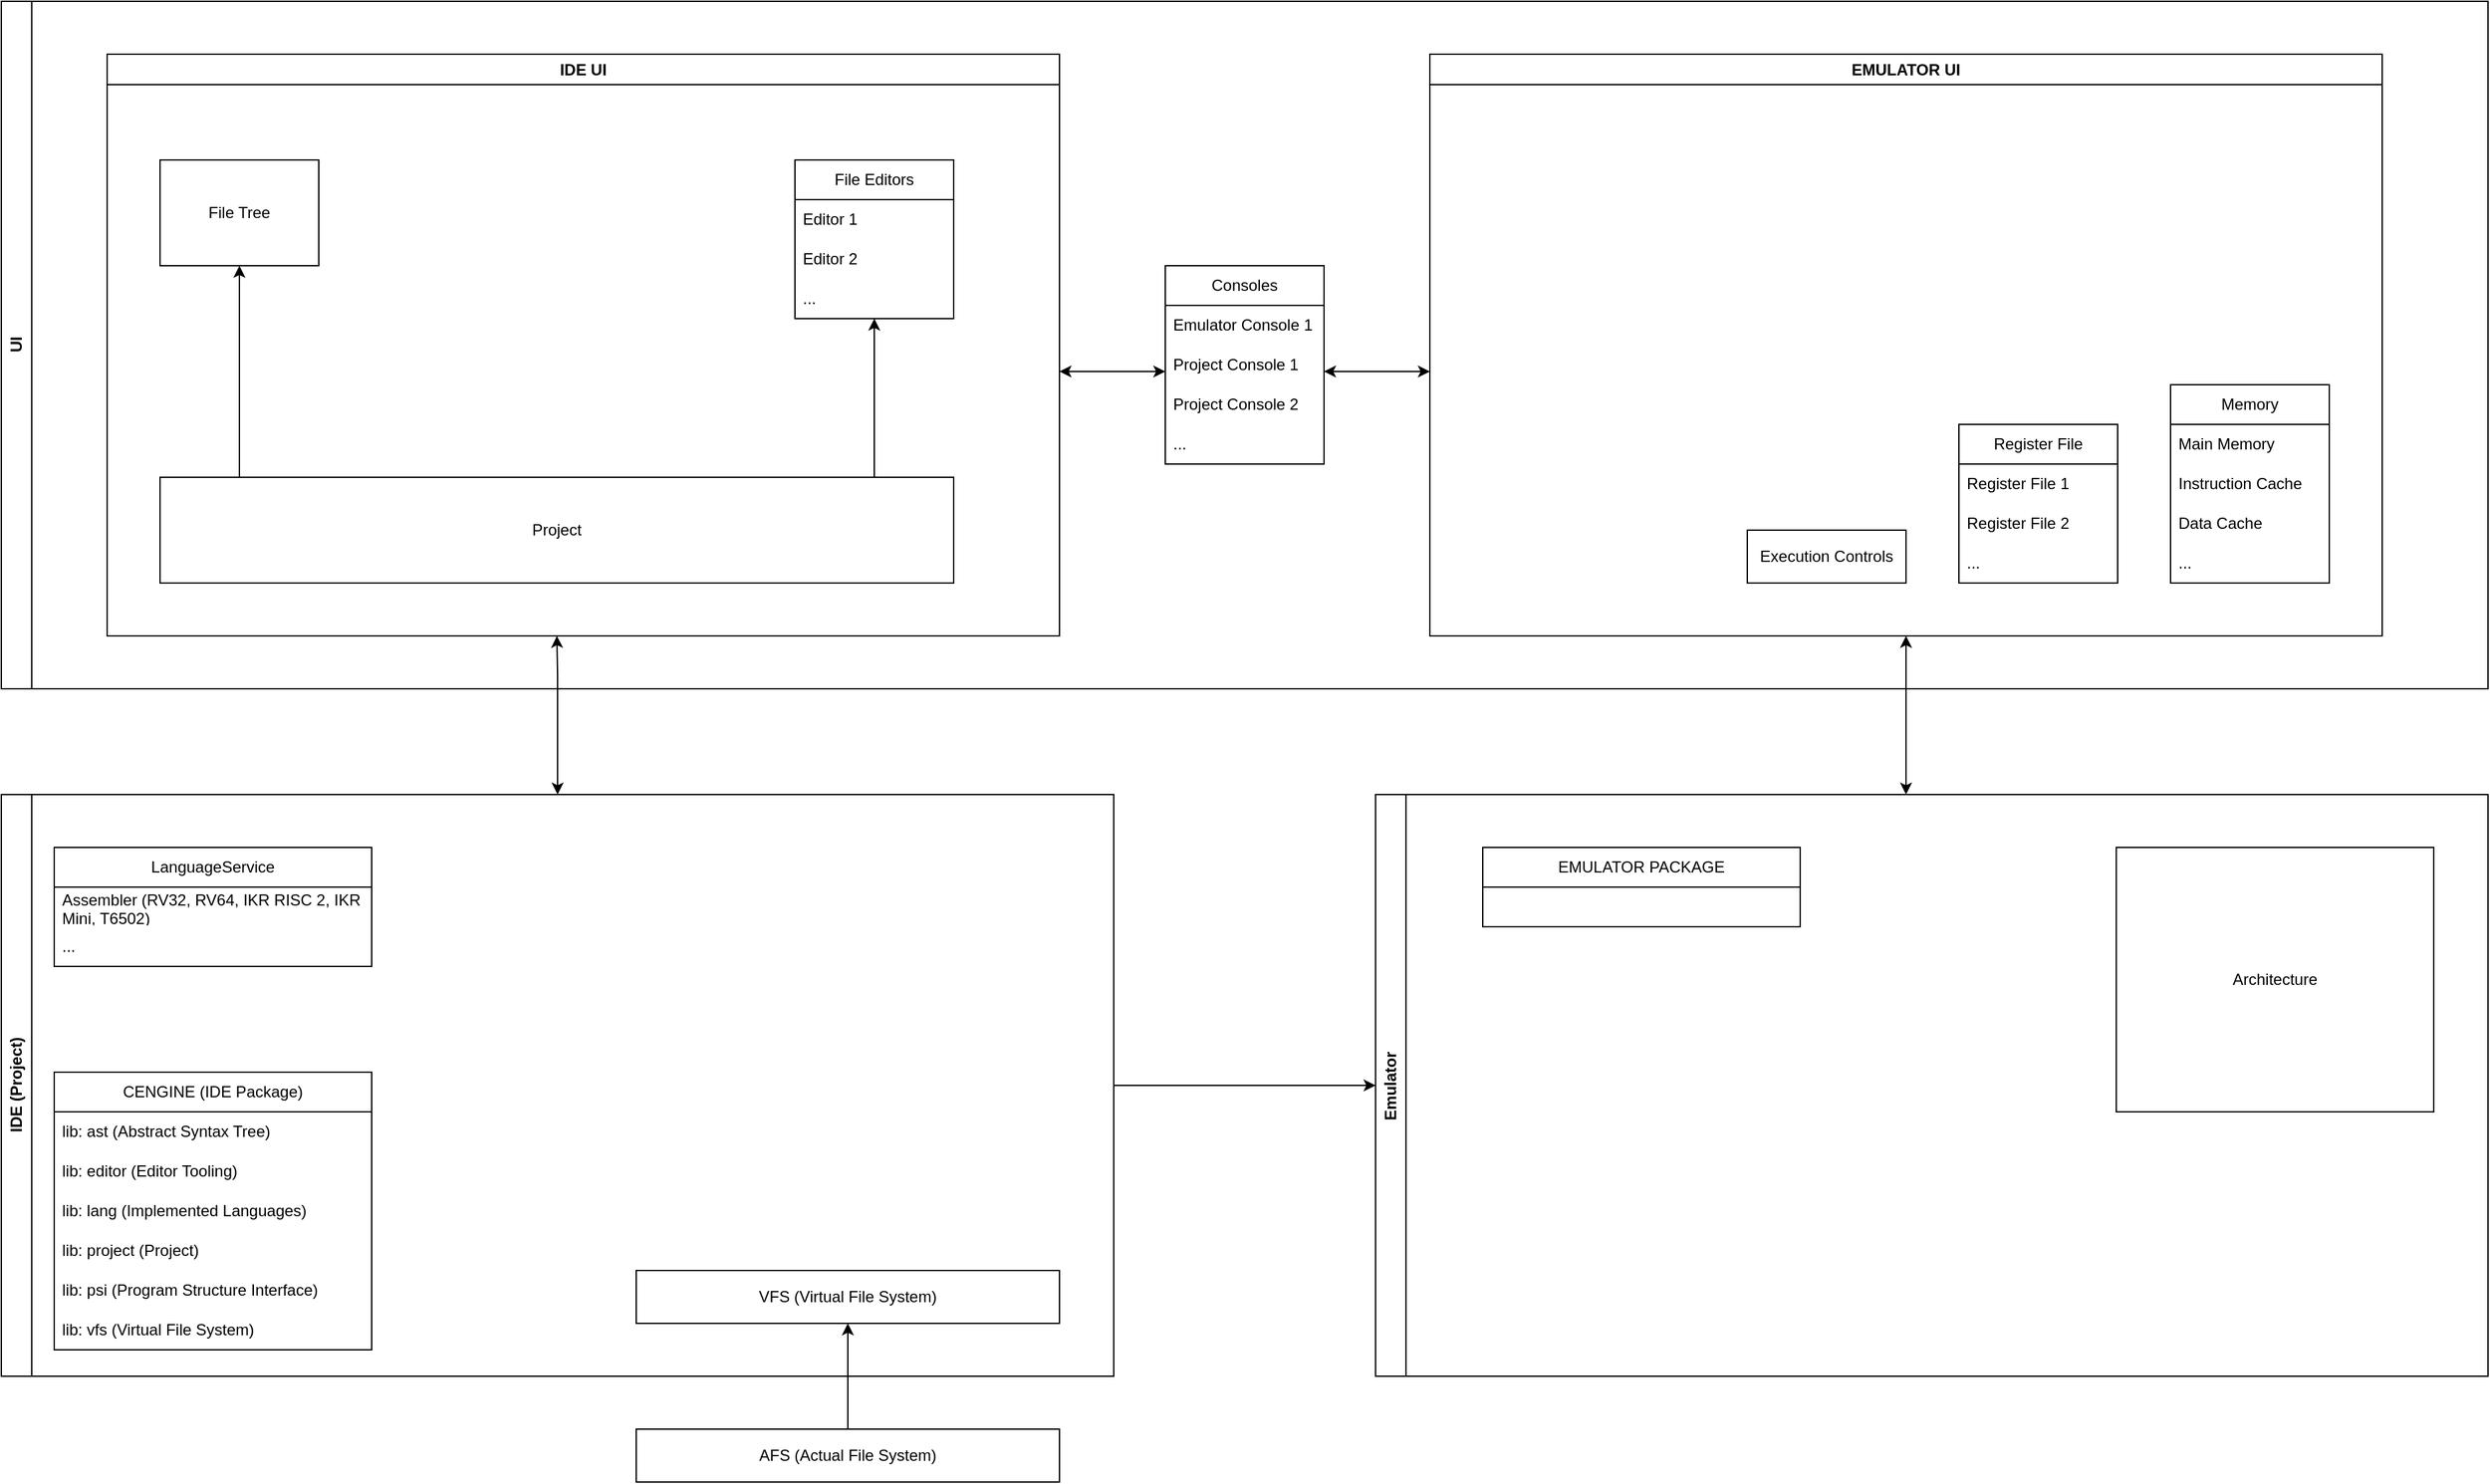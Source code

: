 <mxfile version="24.6.4" type="device">
  <diagram name="Seite-1" id="8udzMbejJx4fgqFfNixB">
    <mxGraphModel dx="1434" dy="836" grid="1" gridSize="10" guides="1" tooltips="1" connect="1" arrows="1" fold="1" page="1" pageScale="1" pageWidth="827" pageHeight="1169" math="0" shadow="0">
      <root>
        <mxCell id="0" />
        <mxCell id="1" parent="0" />
        <mxCell id="Bn2o-F2bhLCTl_N0Lpy1-5" value="UI" style="swimlane;horizontal=0;whiteSpace=wrap;html=1;" parent="1" vertex="1">
          <mxGeometry x="40" y="40" width="1880" height="520" as="geometry" />
        </mxCell>
        <mxCell id="_CDpRcxAlrdLWrJK8iBY-21" style="edgeStyle=orthogonalEdgeStyle;rounded=0;orthogonalLoop=1;jettySize=auto;html=1;startArrow=classic;startFill=1;" parent="Bn2o-F2bhLCTl_N0Lpy1-5" source="_CDpRcxAlrdLWrJK8iBY-1" target="_CDpRcxAlrdLWrJK8iBY-9" edge="1">
          <mxGeometry relative="1" as="geometry">
            <Array as="points">
              <mxPoint x="860" y="280" />
              <mxPoint x="860" y="280" />
            </Array>
          </mxGeometry>
        </mxCell>
        <mxCell id="_CDpRcxAlrdLWrJK8iBY-1" value="IDE UI" style="swimlane;whiteSpace=wrap;html=1;" parent="Bn2o-F2bhLCTl_N0Lpy1-5" vertex="1">
          <mxGeometry x="80" y="40" width="720" height="440" as="geometry" />
        </mxCell>
        <mxCell id="_CDpRcxAlrdLWrJK8iBY-5" value="File Editors" style="swimlane;fontStyle=0;childLayout=stackLayout;horizontal=1;startSize=30;horizontalStack=0;resizeParent=1;resizeParentMax=0;resizeLast=0;collapsible=1;marginBottom=0;whiteSpace=wrap;html=1;" parent="_CDpRcxAlrdLWrJK8iBY-1" vertex="1">
          <mxGeometry x="520" y="80" width="120" height="120" as="geometry" />
        </mxCell>
        <mxCell id="_CDpRcxAlrdLWrJK8iBY-6" value="Editor 1" style="text;strokeColor=none;fillColor=none;align=left;verticalAlign=middle;spacingLeft=4;spacingRight=4;overflow=hidden;points=[[0,0.5],[1,0.5]];portConstraint=eastwest;rotatable=0;whiteSpace=wrap;html=1;" parent="_CDpRcxAlrdLWrJK8iBY-5" vertex="1">
          <mxGeometry y="30" width="120" height="30" as="geometry" />
        </mxCell>
        <mxCell id="_CDpRcxAlrdLWrJK8iBY-7" value="Editor 2" style="text;strokeColor=none;fillColor=none;align=left;verticalAlign=middle;spacingLeft=4;spacingRight=4;overflow=hidden;points=[[0,0.5],[1,0.5]];portConstraint=eastwest;rotatable=0;whiteSpace=wrap;html=1;" parent="_CDpRcxAlrdLWrJK8iBY-5" vertex="1">
          <mxGeometry y="60" width="120" height="30" as="geometry" />
        </mxCell>
        <mxCell id="_CDpRcxAlrdLWrJK8iBY-8" value="..." style="text;strokeColor=none;fillColor=none;align=left;verticalAlign=middle;spacingLeft=4;spacingRight=4;overflow=hidden;points=[[0,0.5],[1,0.5]];portConstraint=eastwest;rotatable=0;whiteSpace=wrap;html=1;" parent="_CDpRcxAlrdLWrJK8iBY-5" vertex="1">
          <mxGeometry y="90" width="120" height="30" as="geometry" />
        </mxCell>
        <mxCell id="_CDpRcxAlrdLWrJK8iBY-20" style="edgeStyle=orthogonalEdgeStyle;rounded=0;orthogonalLoop=1;jettySize=auto;html=1;" parent="_CDpRcxAlrdLWrJK8iBY-1" source="_CDpRcxAlrdLWrJK8iBY-19" target="_CDpRcxAlrdLWrJK8iBY-5" edge="1">
          <mxGeometry relative="1" as="geometry">
            <Array as="points">
              <mxPoint x="580" y="300" />
              <mxPoint x="580" y="300" />
            </Array>
          </mxGeometry>
        </mxCell>
        <mxCell id="gYpO4lGmnNWJcSIkt6j5-2" style="edgeStyle=orthogonalEdgeStyle;rounded=0;orthogonalLoop=1;jettySize=auto;html=1;" edge="1" parent="_CDpRcxAlrdLWrJK8iBY-1" source="_CDpRcxAlrdLWrJK8iBY-19" target="gYpO4lGmnNWJcSIkt6j5-1">
          <mxGeometry relative="1" as="geometry">
            <Array as="points">
              <mxPoint x="100" y="300" />
              <mxPoint x="100" y="300" />
            </Array>
          </mxGeometry>
        </mxCell>
        <mxCell id="_CDpRcxAlrdLWrJK8iBY-19" value="&lt;div&gt;Project&lt;/div&gt;" style="rounded=0;whiteSpace=wrap;html=1;" parent="_CDpRcxAlrdLWrJK8iBY-1" vertex="1">
          <mxGeometry x="40" y="320" width="600" height="80" as="geometry" />
        </mxCell>
        <mxCell id="gYpO4lGmnNWJcSIkt6j5-1" value="File Tree" style="rounded=0;whiteSpace=wrap;html=1;" vertex="1" parent="_CDpRcxAlrdLWrJK8iBY-1">
          <mxGeometry x="40" y="80" width="120" height="80" as="geometry" />
        </mxCell>
        <mxCell id="_CDpRcxAlrdLWrJK8iBY-9" value="Consoles" style="swimlane;fontStyle=0;childLayout=stackLayout;horizontal=1;startSize=30;horizontalStack=0;resizeParent=1;resizeParentMax=0;resizeLast=0;collapsible=1;marginBottom=0;whiteSpace=wrap;html=1;" parent="Bn2o-F2bhLCTl_N0Lpy1-5" vertex="1">
          <mxGeometry x="880" y="200" width="120" height="150" as="geometry" />
        </mxCell>
        <mxCell id="_CDpRcxAlrdLWrJK8iBY-10" value="Emulator Console 1" style="text;strokeColor=none;fillColor=none;align=left;verticalAlign=middle;spacingLeft=4;spacingRight=4;overflow=hidden;points=[[0,0.5],[1,0.5]];portConstraint=eastwest;rotatable=0;whiteSpace=wrap;html=1;" parent="_CDpRcxAlrdLWrJK8iBY-9" vertex="1">
          <mxGeometry y="30" width="120" height="30" as="geometry" />
        </mxCell>
        <mxCell id="_CDpRcxAlrdLWrJK8iBY-11" value="Project Console 1" style="text;strokeColor=none;fillColor=none;align=left;verticalAlign=middle;spacingLeft=4;spacingRight=4;overflow=hidden;points=[[0,0.5],[1,0.5]];portConstraint=eastwest;rotatable=0;whiteSpace=wrap;html=1;" parent="_CDpRcxAlrdLWrJK8iBY-9" vertex="1">
          <mxGeometry y="60" width="120" height="30" as="geometry" />
        </mxCell>
        <mxCell id="_CDpRcxAlrdLWrJK8iBY-12" value="Project Console 2" style="text;strokeColor=none;fillColor=none;align=left;verticalAlign=middle;spacingLeft=4;spacingRight=4;overflow=hidden;points=[[0,0.5],[1,0.5]];portConstraint=eastwest;rotatable=0;whiteSpace=wrap;html=1;" parent="_CDpRcxAlrdLWrJK8iBY-9" vertex="1">
          <mxGeometry y="90" width="120" height="30" as="geometry" />
        </mxCell>
        <mxCell id="_CDpRcxAlrdLWrJK8iBY-13" value="..." style="text;strokeColor=none;fillColor=none;align=left;verticalAlign=middle;spacingLeft=4;spacingRight=4;overflow=hidden;points=[[0,0.5],[1,0.5]];portConstraint=eastwest;rotatable=0;whiteSpace=wrap;html=1;" parent="_CDpRcxAlrdLWrJK8iBY-9" vertex="1">
          <mxGeometry y="120" width="120" height="30" as="geometry" />
        </mxCell>
        <mxCell id="_CDpRcxAlrdLWrJK8iBY-34" style="edgeStyle=orthogonalEdgeStyle;rounded=0;orthogonalLoop=1;jettySize=auto;html=1;startArrow=classic;startFill=1;" parent="Bn2o-F2bhLCTl_N0Lpy1-5" source="_CDpRcxAlrdLWrJK8iBY-22" target="_CDpRcxAlrdLWrJK8iBY-9" edge="1">
          <mxGeometry relative="1" as="geometry">
            <Array as="points">
              <mxPoint x="1030" y="280" />
              <mxPoint x="1030" y="280" />
            </Array>
          </mxGeometry>
        </mxCell>
        <mxCell id="_CDpRcxAlrdLWrJK8iBY-22" value="EMULATOR UI" style="swimlane;whiteSpace=wrap;html=1;" parent="Bn2o-F2bhLCTl_N0Lpy1-5" vertex="1">
          <mxGeometry x="1080" y="40" width="720" height="440" as="geometry" />
        </mxCell>
        <mxCell id="_CDpRcxAlrdLWrJK8iBY-24" value="Register File" style="swimlane;fontStyle=0;childLayout=stackLayout;horizontal=1;startSize=30;horizontalStack=0;resizeParent=1;resizeParentMax=0;resizeLast=0;collapsible=1;marginBottom=0;whiteSpace=wrap;html=1;" parent="_CDpRcxAlrdLWrJK8iBY-22" vertex="1">
          <mxGeometry x="400" y="280" width="120" height="120" as="geometry" />
        </mxCell>
        <mxCell id="_CDpRcxAlrdLWrJK8iBY-25" value="Register File 1" style="text;strokeColor=none;fillColor=none;align=left;verticalAlign=middle;spacingLeft=4;spacingRight=4;overflow=hidden;points=[[0,0.5],[1,0.5]];portConstraint=eastwest;rotatable=0;whiteSpace=wrap;html=1;" parent="_CDpRcxAlrdLWrJK8iBY-24" vertex="1">
          <mxGeometry y="30" width="120" height="30" as="geometry" />
        </mxCell>
        <mxCell id="_CDpRcxAlrdLWrJK8iBY-26" value="Register File 2" style="text;strokeColor=none;fillColor=none;align=left;verticalAlign=middle;spacingLeft=4;spacingRight=4;overflow=hidden;points=[[0,0.5],[1,0.5]];portConstraint=eastwest;rotatable=0;whiteSpace=wrap;html=1;" parent="_CDpRcxAlrdLWrJK8iBY-24" vertex="1">
          <mxGeometry y="60" width="120" height="30" as="geometry" />
        </mxCell>
        <mxCell id="_CDpRcxAlrdLWrJK8iBY-27" value="..." style="text;strokeColor=none;fillColor=none;align=left;verticalAlign=middle;spacingLeft=4;spacingRight=4;overflow=hidden;points=[[0,0.5],[1,0.5]];portConstraint=eastwest;rotatable=0;whiteSpace=wrap;html=1;" parent="_CDpRcxAlrdLWrJK8iBY-24" vertex="1">
          <mxGeometry y="90" width="120" height="30" as="geometry" />
        </mxCell>
        <mxCell id="_CDpRcxAlrdLWrJK8iBY-28" value="Memory" style="swimlane;fontStyle=0;childLayout=stackLayout;horizontal=1;startSize=30;horizontalStack=0;resizeParent=1;resizeParentMax=0;resizeLast=0;collapsible=1;marginBottom=0;whiteSpace=wrap;html=1;" parent="_CDpRcxAlrdLWrJK8iBY-22" vertex="1">
          <mxGeometry x="560" y="250" width="120" height="150" as="geometry" />
        </mxCell>
        <mxCell id="_CDpRcxAlrdLWrJK8iBY-29" value="Main Memory" style="text;strokeColor=none;fillColor=none;align=left;verticalAlign=middle;spacingLeft=4;spacingRight=4;overflow=hidden;points=[[0,0.5],[1,0.5]];portConstraint=eastwest;rotatable=0;whiteSpace=wrap;html=1;" parent="_CDpRcxAlrdLWrJK8iBY-28" vertex="1">
          <mxGeometry y="30" width="120" height="30" as="geometry" />
        </mxCell>
        <mxCell id="_CDpRcxAlrdLWrJK8iBY-30" value="Instruction Cache&amp;nbsp;" style="text;strokeColor=none;fillColor=none;align=left;verticalAlign=middle;spacingLeft=4;spacingRight=4;overflow=hidden;points=[[0,0.5],[1,0.5]];portConstraint=eastwest;rotatable=0;whiteSpace=wrap;html=1;" parent="_CDpRcxAlrdLWrJK8iBY-28" vertex="1">
          <mxGeometry y="60" width="120" height="30" as="geometry" />
        </mxCell>
        <mxCell id="_CDpRcxAlrdLWrJK8iBY-31" value="Data Cache" style="text;strokeColor=none;fillColor=none;align=left;verticalAlign=middle;spacingLeft=4;spacingRight=4;overflow=hidden;points=[[0,0.5],[1,0.5]];portConstraint=eastwest;rotatable=0;whiteSpace=wrap;html=1;" parent="_CDpRcxAlrdLWrJK8iBY-28" vertex="1">
          <mxGeometry y="90" width="120" height="30" as="geometry" />
        </mxCell>
        <mxCell id="_CDpRcxAlrdLWrJK8iBY-32" value="..." style="text;strokeColor=none;fillColor=none;align=left;verticalAlign=middle;spacingLeft=4;spacingRight=4;overflow=hidden;points=[[0,0.5],[1,0.5]];portConstraint=eastwest;rotatable=0;whiteSpace=wrap;html=1;" parent="_CDpRcxAlrdLWrJK8iBY-28" vertex="1">
          <mxGeometry y="120" width="120" height="30" as="geometry" />
        </mxCell>
        <mxCell id="_CDpRcxAlrdLWrJK8iBY-33" value="Execution Controls" style="rounded=0;whiteSpace=wrap;html=1;" parent="_CDpRcxAlrdLWrJK8iBY-22" vertex="1">
          <mxGeometry x="240" y="360" width="120" height="40" as="geometry" />
        </mxCell>
        <mxCell id="Bn2o-F2bhLCTl_N0Lpy1-25" style="edgeStyle=orthogonalEdgeStyle;rounded=0;orthogonalLoop=1;jettySize=auto;html=1;" parent="1" source="Bn2o-F2bhLCTl_N0Lpy1-11" target="Bn2o-F2bhLCTl_N0Lpy1-18" edge="1">
          <mxGeometry relative="1" as="geometry" />
        </mxCell>
        <mxCell id="_CDpRcxAlrdLWrJK8iBY-2" style="edgeStyle=orthogonalEdgeStyle;rounded=0;orthogonalLoop=1;jettySize=auto;html=1;startArrow=classic;startFill=1;" parent="1" source="Bn2o-F2bhLCTl_N0Lpy1-11" target="_CDpRcxAlrdLWrJK8iBY-1" edge="1">
          <mxGeometry relative="1" as="geometry">
            <Array as="points">
              <mxPoint x="460" y="550" />
              <mxPoint x="460" y="550" />
            </Array>
          </mxGeometry>
        </mxCell>
        <mxCell id="Bn2o-F2bhLCTl_N0Lpy1-11" value="IDE (Project)" style="swimlane;horizontal=0;whiteSpace=wrap;html=1;" parent="1" vertex="1">
          <mxGeometry x="40" y="640" width="841.05" height="440" as="geometry" />
        </mxCell>
        <mxCell id="Bn2o-F2bhLCTl_N0Lpy1-1" value="VFS (Virtual File System)" style="rounded=0;whiteSpace=wrap;html=1;" parent="Bn2o-F2bhLCTl_N0Lpy1-11" vertex="1">
          <mxGeometry x="480" y="360" width="320" height="40" as="geometry" />
        </mxCell>
        <mxCell id="Bn2o-F2bhLCTl_N0Lpy1-31" value="CENGINE (IDE Package)" style="swimlane;fontStyle=0;childLayout=stackLayout;horizontal=1;startSize=30;horizontalStack=0;resizeParent=1;resizeParentMax=0;resizeLast=0;collapsible=1;marginBottom=0;whiteSpace=wrap;html=1;" parent="Bn2o-F2bhLCTl_N0Lpy1-11" vertex="1">
          <mxGeometry x="40" y="210" width="240" height="210" as="geometry" />
        </mxCell>
        <mxCell id="Bn2o-F2bhLCTl_N0Lpy1-32" value="lib: ast (Abstract Syntax Tree)" style="text;strokeColor=none;fillColor=none;align=left;verticalAlign=middle;spacingLeft=4;spacingRight=4;overflow=hidden;points=[[0,0.5],[1,0.5]];portConstraint=eastwest;rotatable=0;whiteSpace=wrap;html=1;" parent="Bn2o-F2bhLCTl_N0Lpy1-31" vertex="1">
          <mxGeometry y="30" width="240" height="30" as="geometry" />
        </mxCell>
        <mxCell id="Bn2o-F2bhLCTl_N0Lpy1-33" value="lib: editor (Editor Tooling)" style="text;strokeColor=none;fillColor=none;align=left;verticalAlign=middle;spacingLeft=4;spacingRight=4;overflow=hidden;points=[[0,0.5],[1,0.5]];portConstraint=eastwest;rotatable=0;whiteSpace=wrap;html=1;" parent="Bn2o-F2bhLCTl_N0Lpy1-31" vertex="1">
          <mxGeometry y="60" width="240" height="30" as="geometry" />
        </mxCell>
        <mxCell id="Bn2o-F2bhLCTl_N0Lpy1-35" value="lib: lang (Implemented Languages)" style="text;strokeColor=none;fillColor=none;align=left;verticalAlign=middle;spacingLeft=4;spacingRight=4;overflow=hidden;points=[[0,0.5],[1,0.5]];portConstraint=eastwest;rotatable=0;whiteSpace=wrap;html=1;" parent="Bn2o-F2bhLCTl_N0Lpy1-31" vertex="1">
          <mxGeometry y="90" width="240" height="30" as="geometry" />
        </mxCell>
        <mxCell id="Bn2o-F2bhLCTl_N0Lpy1-37" value="lib: project (Project)" style="text;strokeColor=none;fillColor=none;align=left;verticalAlign=middle;spacingLeft=4;spacingRight=4;overflow=hidden;points=[[0,0.5],[1,0.5]];portConstraint=eastwest;rotatable=0;whiteSpace=wrap;html=1;" parent="Bn2o-F2bhLCTl_N0Lpy1-31" vertex="1">
          <mxGeometry y="120" width="240" height="30" as="geometry" />
        </mxCell>
        <mxCell id="Bn2o-F2bhLCTl_N0Lpy1-38" value="lib: psi (Program Structure Interface)" style="text;strokeColor=none;fillColor=none;align=left;verticalAlign=middle;spacingLeft=4;spacingRight=4;overflow=hidden;points=[[0,0.5],[1,0.5]];portConstraint=eastwest;rotatable=0;whiteSpace=wrap;html=1;" parent="Bn2o-F2bhLCTl_N0Lpy1-31" vertex="1">
          <mxGeometry y="150" width="240" height="30" as="geometry" />
        </mxCell>
        <mxCell id="Bn2o-F2bhLCTl_N0Lpy1-34" value="lib: vfs (Virtual File System)" style="text;strokeColor=none;fillColor=none;align=left;verticalAlign=middle;spacingLeft=4;spacingRight=4;overflow=hidden;points=[[0,0.5],[1,0.5]];portConstraint=eastwest;rotatable=0;whiteSpace=wrap;html=1;" parent="Bn2o-F2bhLCTl_N0Lpy1-31" vertex="1">
          <mxGeometry y="180" width="240" height="30" as="geometry" />
        </mxCell>
        <mxCell id="5P8qWCs-wOGuorY2N32P-6" value="LanguageService" style="swimlane;fontStyle=0;childLayout=stackLayout;horizontal=1;startSize=30;horizontalStack=0;resizeParent=1;resizeParentMax=0;resizeLast=0;collapsible=1;marginBottom=0;whiteSpace=wrap;html=1;" parent="Bn2o-F2bhLCTl_N0Lpy1-11" vertex="1">
          <mxGeometry x="40" y="40" width="240" height="90" as="geometry" />
        </mxCell>
        <mxCell id="5P8qWCs-wOGuorY2N32P-7" value="Assembler (RV32, RV64, IKR RISC 2, IKR Mini, T6502)" style="text;strokeColor=none;fillColor=none;align=left;verticalAlign=middle;spacingLeft=4;spacingRight=4;overflow=hidden;points=[[0,0.5],[1,0.5]];portConstraint=eastwest;rotatable=0;whiteSpace=wrap;html=1;" parent="5P8qWCs-wOGuorY2N32P-6" vertex="1">
          <mxGeometry y="30" width="240" height="30" as="geometry" />
        </mxCell>
        <mxCell id="5P8qWCs-wOGuorY2N32P-8" value="..." style="text;strokeColor=none;fillColor=none;align=left;verticalAlign=middle;spacingLeft=4;spacingRight=4;overflow=hidden;points=[[0,0.5],[1,0.5]];portConstraint=eastwest;rotatable=0;whiteSpace=wrap;html=1;" parent="5P8qWCs-wOGuorY2N32P-6" vertex="1">
          <mxGeometry y="60" width="240" height="30" as="geometry" />
        </mxCell>
        <mxCell id="_CDpRcxAlrdLWrJK8iBY-23" style="edgeStyle=orthogonalEdgeStyle;rounded=0;orthogonalLoop=1;jettySize=auto;html=1;startArrow=classic;startFill=1;" parent="1" source="Bn2o-F2bhLCTl_N0Lpy1-18" target="_CDpRcxAlrdLWrJK8iBY-22" edge="1">
          <mxGeometry relative="1" as="geometry">
            <Array as="points">
              <mxPoint x="1480" y="610" />
              <mxPoint x="1480" y="610" />
            </Array>
          </mxGeometry>
        </mxCell>
        <mxCell id="Bn2o-F2bhLCTl_N0Lpy1-18" value="Emulator" style="swimlane;horizontal=0;whiteSpace=wrap;html=1;" parent="1" vertex="1">
          <mxGeometry x="1078.95" y="640" width="841.05" height="440" as="geometry" />
        </mxCell>
        <mxCell id="Bn2o-F2bhLCTl_N0Lpy1-22" value="Architecture" style="rounded=0;whiteSpace=wrap;html=1;" parent="Bn2o-F2bhLCTl_N0Lpy1-18" vertex="1">
          <mxGeometry x="560" y="40" width="240" height="200" as="geometry" />
        </mxCell>
        <mxCell id="Bn2o-F2bhLCTl_N0Lpy1-40" value="EMULATOR PACKAGE" style="swimlane;fontStyle=0;childLayout=stackLayout;horizontal=1;startSize=30;horizontalStack=0;resizeParent=1;resizeParentMax=0;resizeLast=0;collapsible=1;marginBottom=0;whiteSpace=wrap;html=1;" parent="Bn2o-F2bhLCTl_N0Lpy1-18" vertex="1">
          <mxGeometry x="81.05" y="40" width="240" height="60" as="geometry" />
        </mxCell>
        <mxCell id="5P8qWCs-wOGuorY2N32P-2" style="edgeStyle=orthogonalEdgeStyle;rounded=0;orthogonalLoop=1;jettySize=auto;html=1;" parent="1" source="5P8qWCs-wOGuorY2N32P-1" target="Bn2o-F2bhLCTl_N0Lpy1-1" edge="1">
          <mxGeometry relative="1" as="geometry" />
        </mxCell>
        <mxCell id="5P8qWCs-wOGuorY2N32P-1" value="AFS (Actual File System)" style="rounded=0;whiteSpace=wrap;html=1;" parent="1" vertex="1">
          <mxGeometry x="520" y="1120" width="320" height="40" as="geometry" />
        </mxCell>
      </root>
    </mxGraphModel>
  </diagram>
</mxfile>
